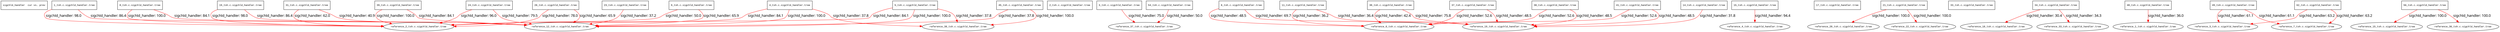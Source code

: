 digraph AST {
  graph [fontname="Times New Roman",fontsize=10];
  node  [fontname="Courier New",fontsize=10];
  edge  [fontname="Times New Roman",fontsize=10];

  node0 [label="sigchld_handler  cur vs. prev",shape=box];
  node0_tsh [label="0_tsh.c.sigchld_handler.tree", shape=box];
  nodereference_2_tsh [label="reference_2_tsh.c.sigchld_handler.tree", shape=ellipse];
  node0_tsh -> nodereference_2_tsh [label="sigchld_handler: 100.0", color=red, fontsize=15];
  nodereference_12_tsh [label="reference_12_tsh.c.sigchld_handler.tree", shape=ellipse];
  node0_tsh -> nodereference_12_tsh [label="sigchld_handler: 84.1", color=red, fontsize=15];
  node1_tsh [label="1_tsh.c.sigchld_handler.tree", shape=box];
  nodereference_2_tsh [label="reference_2_tsh.c.sigchld_handler.tree", shape=ellipse];
  node1_tsh -> nodereference_2_tsh [label="sigchld_handler: 98.0", color=red, fontsize=15];
  nodereference_12_tsh [label="reference_12_tsh.c.sigchld_handler.tree", shape=ellipse];
  node1_tsh -> nodereference_12_tsh [label="sigchld_handler: 86.4", color=red, fontsize=15];
  node2_tsh [label="2_tsh.c.sigchld_handler.tree", shape=box];
  node3_tsh [label="3_tsh.c.sigchld_handler.tree", shape=box];
  nodereference_37_tsh [label="reference_37_tsh.c.sigchld_handler.tree", shape=ellipse];
  node3_tsh -> nodereference_37_tsh [label="sigchld_handler: 75.0", color=red, fontsize=15];
  node4_tsh [label="4_tsh.c.sigchld_handler.tree", shape=box];
  nodereference_2_tsh [label="reference_2_tsh.c.sigchld_handler.tree", shape=ellipse];
  node4_tsh -> nodereference_2_tsh [label="sigchld_handler: 84.1", color=red, fontsize=15];
  nodereference_12_tsh [label="reference_12_tsh.c.sigchld_handler.tree", shape=ellipse];
  node4_tsh -> nodereference_12_tsh [label="sigchld_handler: 100.0", color=red, fontsize=15];
  nodereference_38_tsh [label="reference_38_tsh.c.sigchld_handler.tree", shape=ellipse];
  node4_tsh -> nodereference_38_tsh [label="sigchld_handler: 37.8", color=red, fontsize=15];
  node5_tsh [label="5_tsh.c.sigchld_handler.tree", shape=box];
  nodereference_2_tsh [label="reference_2_tsh.c.sigchld_handler.tree", shape=ellipse];
  node5_tsh -> nodereference_2_tsh [label="sigchld_handler: 84.1", color=red, fontsize=15];
  nodereference_12_tsh [label="reference_12_tsh.c.sigchld_handler.tree", shape=ellipse];
  node5_tsh -> nodereference_12_tsh [label="sigchld_handler: 100.0", color=red, fontsize=15];
  nodereference_38_tsh [label="reference_38_tsh.c.sigchld_handler.tree", shape=ellipse];
  node5_tsh -> nodereference_38_tsh [label="sigchld_handler: 37.8", color=red, fontsize=15];
  node8_tsh [label="8_tsh.c.sigchld_handler.tree", shape=box];
  nodereference_6_tsh [label="reference_6_tsh.c.sigchld_handler.tree", shape=ellipse];
  node8_tsh -> nodereference_6_tsh [label="sigchld_handler: 48.5", color=red, fontsize=15];
  nodereference_19_tsh [label="reference_19_tsh.c.sigchld_handler.tree", shape=ellipse];
  node8_tsh -> nodereference_19_tsh [label="sigchld_handler: 69.7", color=red, fontsize=15];
  node9_tsh [label="9_tsh.c.sigchld_handler.tree", shape=box];
  nodereference_2_tsh [label="reference_2_tsh.c.sigchld_handler.tree", shape=ellipse];
  node9_tsh -> nodereference_2_tsh [label="sigchld_handler: 50.0", color=red, fontsize=15];
  nodereference_12_tsh [label="reference_12_tsh.c.sigchld_handler.tree", shape=ellipse];
  node9_tsh -> nodereference_12_tsh [label="sigchld_handler: 65.9", color=red, fontsize=15];
  node11_tsh [label="11_tsh.c.sigchld_handler.tree", shape=box];
  nodereference_6_tsh [label="reference_6_tsh.c.sigchld_handler.tree", shape=ellipse];
  node11_tsh -> nodereference_6_tsh [label="sigchld_handler: 36.2", color=red, fontsize=15];
  nodereference_19_tsh [label="reference_19_tsh.c.sigchld_handler.tree", shape=ellipse];
  node11_tsh -> nodereference_19_tsh [label="sigchld_handler: 36.4", color=red, fontsize=15];
  node14_tsh [label="14_tsh.c.sigchld_handler.tree", shape=box];
  nodereference_19_tsh [label="reference_19_tsh.c.sigchld_handler.tree", shape=ellipse];
  node14_tsh -> nodereference_19_tsh [label="sigchld_handler: 31.8", color=red, fontsize=15];
  node15_tsh [label="15_tsh.c.sigchld_handler.tree", shape=box];
  nodereference_4_tsh [label="reference_4_tsh.c.sigchld_handler.tree", shape=ellipse];
  node15_tsh -> nodereference_4_tsh [label="sigchld_handler: 94.4", color=red, fontsize=15];
  node17_tsh [label="17_tsh.c.sigchld_handler.tree", shape=box];
  node19_tsh [label="19_tsh.c.sigchld_handler.tree", shape=box];
  nodereference_2_tsh [label="reference_2_tsh.c.sigchld_handler.tree", shape=ellipse];
  node19_tsh -> nodereference_2_tsh [label="sigchld_handler: 98.0", color=red, fontsize=15];
  nodereference_12_tsh [label="reference_12_tsh.c.sigchld_handler.tree", shape=ellipse];
  node19_tsh -> nodereference_12_tsh [label="sigchld_handler: 86.4", color=red, fontsize=15];
  node21_tsh [label="21_tsh.c.sigchld_handler.tree", shape=box];
  nodereference_20_tsh [label="reference_20_tsh.c.sigchld_handler.tree", shape=ellipse];
  node21_tsh -> nodereference_20_tsh [label="sigchld_handler: 100.0", color=red, fontsize=15];
  nodereference_22_tsh [label="reference_22_tsh.c.sigchld_handler.tree", shape=ellipse];
  node21_tsh -> nodereference_22_tsh [label="sigchld_handler: 100.0", color=red, fontsize=15];
  node23_tsh [label="23_tsh.c.sigchld_handler.tree", shape=box];
  nodereference_12_tsh [label="reference_12_tsh.c.sigchld_handler.tree", shape=ellipse];
  node23_tsh -> nodereference_12_tsh [label="sigchld_handler: 37.2", color=red, fontsize=15];
  node24_tsh [label="24_tsh.c.sigchld_handler.tree", shape=box];
  nodereference_2_tsh [label="reference_2_tsh.c.sigchld_handler.tree", shape=ellipse];
  node24_tsh -> nodereference_2_tsh [label="sigchld_handler: 96.0", color=red, fontsize=15];
  nodereference_12_tsh [label="reference_12_tsh.c.sigchld_handler.tree", shape=ellipse];
  node24_tsh -> nodereference_12_tsh [label="sigchld_handler: 79.5", color=red, fontsize=15];
  node28_tsh [label="28_tsh.c.sigchld_handler.tree", shape=box];
  nodereference_2_tsh [label="reference_2_tsh.c.sigchld_handler.tree", shape=ellipse];
  node28_tsh -> nodereference_2_tsh [label="sigchld_handler: 78.0", color=red, fontsize=15];
  nodereference_12_tsh [label="reference_12_tsh.c.sigchld_handler.tree", shape=ellipse];
  node28_tsh -> nodereference_12_tsh [label="sigchld_handler: 65.9", color=red, fontsize=15];
  node30_tsh [label="30_tsh.c.sigchld_handler.tree", shape=box];
  nodereference_6_tsh [label="reference_6_tsh.c.sigchld_handler.tree", shape=ellipse];
  node30_tsh -> nodereference_6_tsh [label="sigchld_handler: 42.4", color=red, fontsize=15];
  nodereference_19_tsh [label="reference_19_tsh.c.sigchld_handler.tree", shape=ellipse];
  node30_tsh -> nodereference_19_tsh [label="sigchld_handler: 75.8", color=red, fontsize=15];
  node31_tsh [label="31_tsh.c.sigchld_handler.tree", shape=box];
  nodereference_2_tsh [label="reference_2_tsh.c.sigchld_handler.tree", shape=ellipse];
  node31_tsh -> nodereference_2_tsh [label="sigchld_handler: 62.0", color=red, fontsize=15];
  nodereference_12_tsh [label="reference_12_tsh.c.sigchld_handler.tree", shape=ellipse];
  node31_tsh -> nodereference_12_tsh [label="sigchld_handler: 40.9", color=red, fontsize=15];
  node33_tsh [label="33_tsh.c.sigchld_handler.tree", shape=box];
  node34_tsh [label="34_tsh.c.sigchld_handler.tree", shape=box];
  nodereference_18_tsh [label="reference_18_tsh.c.sigchld_handler.tree", shape=ellipse];
  node34_tsh -> nodereference_18_tsh [label="sigchld_handler: 30.4", color=red, fontsize=15];
  nodereference_33_tsh [label="reference_33_tsh.c.sigchld_handler.tree", shape=ellipse];
  node34_tsh -> nodereference_33_tsh [label="sigchld_handler: 34.3", color=red, fontsize=15];
  node37_tsh [label="37_tsh.c.sigchld_handler.tree", shape=box];
  nodereference_6_tsh [label="reference_6_tsh.c.sigchld_handler.tree", shape=ellipse];
  node37_tsh -> nodereference_6_tsh [label="sigchld_handler: 52.6", color=red, fontsize=15];
  nodereference_19_tsh [label="reference_19_tsh.c.sigchld_handler.tree", shape=ellipse];
  node37_tsh -> nodereference_19_tsh [label="sigchld_handler: 48.5", color=red, fontsize=15];
  node38_tsh [label="38_tsh.c.sigchld_handler.tree", shape=box];
  nodereference_6_tsh [label="reference_6_tsh.c.sigchld_handler.tree", shape=ellipse];
  node38_tsh -> nodereference_6_tsh [label="sigchld_handler: 52.6", color=red, fontsize=15];
  nodereference_19_tsh [label="reference_19_tsh.c.sigchld_handler.tree", shape=ellipse];
  node38_tsh -> nodereference_19_tsh [label="sigchld_handler: 48.5", color=red, fontsize=15];
  node39_tsh [label="39_tsh.c.sigchld_handler.tree", shape=box];
  nodereference_2_tsh [label="reference_2_tsh.c.sigchld_handler.tree", shape=ellipse];
  node39_tsh -> nodereference_2_tsh [label="sigchld_handler: 100.0", color=red, fontsize=15];
  nodereference_12_tsh [label="reference_12_tsh.c.sigchld_handler.tree", shape=ellipse];
  node39_tsh -> nodereference_12_tsh [label="sigchld_handler: 84.1", color=red, fontsize=15];
  node40_tsh [label="40_tsh.c.sigchld_handler.tree", shape=box];
  nodereference_1_tsh [label="reference_1_tsh.c.sigchld_handler.tree", shape=ellipse];
  node40_tsh -> nodereference_1_tsh [label="sigchld_handler: 36.0", color=red, fontsize=15];
  node41_tsh [label="41_tsh.c.sigchld_handler.tree", shape=box];
  nodereference_6_tsh [label="reference_6_tsh.c.sigchld_handler.tree", shape=ellipse];
  node41_tsh -> nodereference_6_tsh [label="sigchld_handler: 52.6", color=red, fontsize=15];
  nodereference_19_tsh [label="reference_19_tsh.c.sigchld_handler.tree", shape=ellipse];
  node41_tsh -> nodereference_19_tsh [label="sigchld_handler: 48.5", color=red, fontsize=15];
  node45_tsh [label="45_tsh.c.sigchld_handler.tree", shape=box];
  nodereference_12_tsh [label="reference_12_tsh.c.sigchld_handler.tree", shape=ellipse];
  node45_tsh -> nodereference_12_tsh [label="sigchld_handler: 37.8", color=red, fontsize=15];
  nodereference_38_tsh [label="reference_38_tsh.c.sigchld_handler.tree", shape=ellipse];
  node45_tsh -> nodereference_38_tsh [label="sigchld_handler: 100.0", color=red, fontsize=15];
  node49_tsh [label="49_tsh.c.sigchld_handler.tree", shape=box];
  nodereference_3_tsh [label="reference_3_tsh.c.sigchld_handler.tree", shape=ellipse];
  node49_tsh -> nodereference_3_tsh [label="sigchld_handler: 61.1", color=red, fontsize=15];
  nodereference_7_tsh [label="reference_7_tsh.c.sigchld_handler.tree", shape=ellipse];
  node49_tsh -> nodereference_7_tsh [label="sigchld_handler: 61.1", color=red, fontsize=15];
  node54_tsh [label="54_tsh.c.sigchld_handler.tree", shape=box];
  nodereference_37_tsh [label="reference_37_tsh.c.sigchld_handler.tree", shape=ellipse];
  node54_tsh -> nodereference_37_tsh [label="sigchld_handler: 50.0", color=red, fontsize=15];
  node56_tsh [label="56_tsh.c.sigchld_handler.tree", shape=box];
  nodereference_15_tsh [label="reference_15_tsh.c.sigchld_handler.tree", shape=ellipse];
  node56_tsh -> nodereference_15_tsh [label="sigchld_handler: 100.0", color=red, fontsize=15];
  nodereference_36_tsh [label="reference_36_tsh.c.sigchld_handler.tree", shape=ellipse];
  node56_tsh -> nodereference_36_tsh [label="sigchld_handler: 100.0", color=red, fontsize=15];
  node62_tsh [label="62_tsh.c.sigchld_handler.tree", shape=box];
  nodereference_3_tsh [label="reference_3_tsh.c.sigchld_handler.tree", shape=ellipse];
  node62_tsh -> nodereference_3_tsh [label="sigchld_handler: 63.2", color=red, fontsize=15];
  nodereference_7_tsh [label="reference_7_tsh.c.sigchld_handler.tree", shape=ellipse];
  node62_tsh -> nodereference_7_tsh [label="sigchld_handler: 63.2", color=red, fontsize=15];

}
